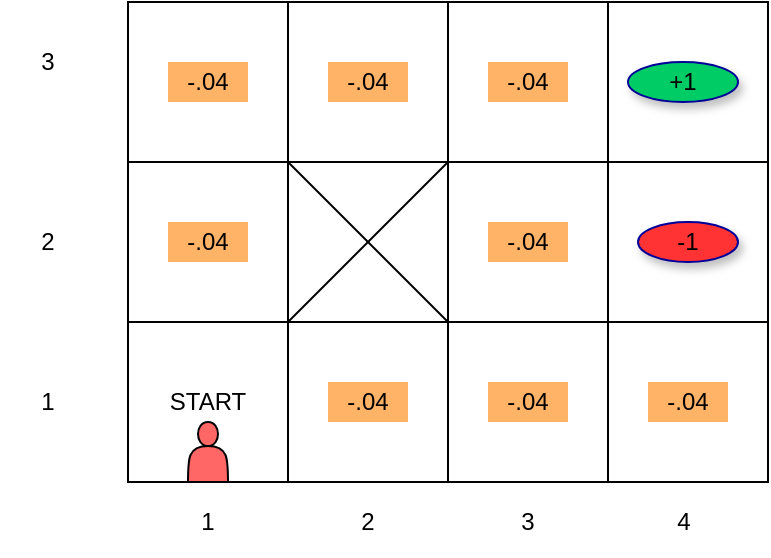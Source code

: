 <mxfile version="12.8.1" type="device"><diagram id="Zpx2hZGRedN-7M9drF_a" name="Page-1"><mxGraphModel dx="2046" dy="848" grid="1" gridSize="10" guides="1" tooltips="1" connect="1" arrows="1" fold="1" page="1" pageScale="1" pageWidth="850" pageHeight="1100" math="0" shadow="0"><root><mxCell id="0"/><mxCell id="1" parent="0"/><mxCell id="sHLdiJZ5vMlQr8QnRT6h-1" value="" style="whiteSpace=wrap;html=1;aspect=fixed;" vertex="1" parent="1"><mxGeometry x="200" y="280" width="80" height="80" as="geometry"/></mxCell><mxCell id="sHLdiJZ5vMlQr8QnRT6h-2" value="" style="whiteSpace=wrap;html=1;aspect=fixed;" vertex="1" parent="1"><mxGeometry x="280" y="280" width="80" height="80" as="geometry"/></mxCell><mxCell id="sHLdiJZ5vMlQr8QnRT6h-3" value="" style="whiteSpace=wrap;html=1;aspect=fixed;" vertex="1" parent="1"><mxGeometry x="360" y="280" width="80" height="80" as="geometry"/></mxCell><mxCell id="sHLdiJZ5vMlQr8QnRT6h-5" value="" style="whiteSpace=wrap;html=1;aspect=fixed;" vertex="1" parent="1"><mxGeometry x="440" y="280" width="80" height="80" as="geometry"/></mxCell><mxCell id="sHLdiJZ5vMlQr8QnRT6h-6" value="" style="whiteSpace=wrap;html=1;aspect=fixed;" vertex="1" parent="1"><mxGeometry x="200" y="360" width="80" height="80" as="geometry"/></mxCell><mxCell id="sHLdiJZ5vMlQr8QnRT6h-7" value="" style="whiteSpace=wrap;html=1;aspect=fixed;" vertex="1" parent="1"><mxGeometry x="280" y="360" width="80" height="80" as="geometry"/></mxCell><mxCell id="sHLdiJZ5vMlQr8QnRT6h-8" value="" style="whiteSpace=wrap;html=1;aspect=fixed;" vertex="1" parent="1"><mxGeometry x="360" y="360" width="80" height="80" as="geometry"/></mxCell><mxCell id="sHLdiJZ5vMlQr8QnRT6h-9" value="" style="whiteSpace=wrap;html=1;aspect=fixed;" vertex="1" parent="1"><mxGeometry x="440" y="360" width="80" height="80" as="geometry"/></mxCell><mxCell id="sHLdiJZ5vMlQr8QnRT6h-10" value="" style="whiteSpace=wrap;html=1;aspect=fixed;" vertex="1" parent="1"><mxGeometry x="200" y="440" width="80" height="80" as="geometry"/></mxCell><mxCell id="sHLdiJZ5vMlQr8QnRT6h-11" value="" style="whiteSpace=wrap;html=1;aspect=fixed;" vertex="1" parent="1"><mxGeometry x="280" y="440" width="80" height="80" as="geometry"/></mxCell><mxCell id="sHLdiJZ5vMlQr8QnRT6h-12" value="" style="whiteSpace=wrap;html=1;aspect=fixed;" vertex="1" parent="1"><mxGeometry x="360" y="440" width="80" height="80" as="geometry"/></mxCell><mxCell id="sHLdiJZ5vMlQr8QnRT6h-13" value="" style="whiteSpace=wrap;html=1;aspect=fixed;" vertex="1" parent="1"><mxGeometry x="440" y="440" width="80" height="80" as="geometry"/></mxCell><mxCell id="sHLdiJZ5vMlQr8QnRT6h-14" value="" style="endArrow=none;html=1;entryX=0;entryY=0;entryDx=0;entryDy=0;exitX=0;exitY=0;exitDx=0;exitDy=0;" edge="1" parent="1" source="sHLdiJZ5vMlQr8QnRT6h-12" target="sHLdiJZ5vMlQr8QnRT6h-7"><mxGeometry width="50" height="50" relative="1" as="geometry"><mxPoint x="400" y="490" as="sourcePoint"/><mxPoint x="450" y="440" as="targetPoint"/></mxGeometry></mxCell><mxCell id="sHLdiJZ5vMlQr8QnRT6h-15" value="" style="endArrow=none;html=1;entryX=0;entryY=0;entryDx=0;entryDy=0;exitX=0;exitY=0;exitDx=0;exitDy=0;" edge="1" parent="1" source="sHLdiJZ5vMlQr8QnRT6h-11" target="sHLdiJZ5vMlQr8QnRT6h-8"><mxGeometry width="50" height="50" relative="1" as="geometry"><mxPoint x="400" y="490" as="sourcePoint"/><mxPoint x="450" y="440" as="targetPoint"/></mxGeometry></mxCell><mxCell id="sHLdiJZ5vMlQr8QnRT6h-18" value="START" style="text;html=1;strokeColor=none;fillColor=none;align=center;verticalAlign=middle;whiteSpace=wrap;rounded=0;" vertex="1" parent="1"><mxGeometry x="220" y="470" width="40" height="20" as="geometry"/></mxCell><mxCell id="sHLdiJZ5vMlQr8QnRT6h-19" value="" style="shape=actor;whiteSpace=wrap;html=1;fillColor=#FF6666;" vertex="1" parent="1"><mxGeometry x="230" y="490" width="20" height="30" as="geometry"/></mxCell><mxCell id="sHLdiJZ5vMlQr8QnRT6h-20" value="-.04" style="text;html=1;strokeColor=none;fillColor=#FFB366;align=center;verticalAlign=middle;whiteSpace=wrap;rounded=0;" vertex="1" parent="1"><mxGeometry x="220" y="390" width="40" height="20" as="geometry"/></mxCell><mxCell id="sHLdiJZ5vMlQr8QnRT6h-21" value="-.04" style="text;html=1;strokeColor=none;fillColor=#FFB366;align=center;verticalAlign=middle;whiteSpace=wrap;rounded=0;" vertex="1" parent="1"><mxGeometry x="220" y="310" width="40" height="20" as="geometry"/></mxCell><mxCell id="sHLdiJZ5vMlQr8QnRT6h-22" value="-.04" style="text;html=1;strokeColor=none;fillColor=#FFB366;align=center;verticalAlign=middle;whiteSpace=wrap;rounded=0;" vertex="1" parent="1"><mxGeometry x="300" y="470" width="40" height="20" as="geometry"/></mxCell><mxCell id="sHLdiJZ5vMlQr8QnRT6h-24" value="-.04" style="text;html=1;strokeColor=none;fillColor=#FFB366;align=center;verticalAlign=middle;whiteSpace=wrap;rounded=0;" vertex="1" parent="1"><mxGeometry x="300" y="310" width="40" height="20" as="geometry"/></mxCell><mxCell id="sHLdiJZ5vMlQr8QnRT6h-25" value="-.04" style="text;html=1;strokeColor=none;fillColor=#FFB366;align=center;verticalAlign=middle;whiteSpace=wrap;rounded=0;" vertex="1" parent="1"><mxGeometry x="380" y="310" width="40" height="20" as="geometry"/></mxCell><mxCell id="sHLdiJZ5vMlQr8QnRT6h-26" value="-.04" style="text;html=1;strokeColor=none;fillColor=#FFB366;align=center;verticalAlign=middle;whiteSpace=wrap;rounded=0;" vertex="1" parent="1"><mxGeometry x="380" y="390" width="40" height="20" as="geometry"/></mxCell><mxCell id="sHLdiJZ5vMlQr8QnRT6h-27" value="-.04" style="text;html=1;strokeColor=none;fillColor=#FFB366;align=center;verticalAlign=middle;whiteSpace=wrap;rounded=0;" vertex="1" parent="1"><mxGeometry x="380" y="470" width="40" height="20" as="geometry"/></mxCell><mxCell id="sHLdiJZ5vMlQr8QnRT6h-28" value="-.04" style="text;html=1;strokeColor=none;fillColor=#FFB366;align=center;verticalAlign=middle;whiteSpace=wrap;rounded=0;" vertex="1" parent="1"><mxGeometry x="460" y="470" width="40" height="20" as="geometry"/></mxCell><mxCell id="sHLdiJZ5vMlQr8QnRT6h-29" value="-1" style="ellipse;whiteSpace=wrap;html=1;align=center;container=1;recursiveResize=0;treeFolding=1;treeMoving=1;shadow=1;strokeColor=#000099;fillColor=#FF3333;" vertex="1" parent="1"><mxGeometry x="455" y="390" width="50" height="20" as="geometry"/></mxCell><mxCell id="sHLdiJZ5vMlQr8QnRT6h-31" value="+1" style="ellipse;whiteSpace=wrap;html=1;align=center;container=1;recursiveResize=0;treeFolding=1;treeMoving=1;shadow=1;strokeColor=#000099;fillColor=#00CC66;" vertex="1" parent="1"><mxGeometry x="450" y="310" width="55" height="20" as="geometry"/></mxCell><mxCell id="sHLdiJZ5vMlQr8QnRT6h-39" value="1" style="text;html=1;strokeColor=none;fillColor=none;align=center;verticalAlign=middle;whiteSpace=wrap;rounded=0;shadow=1;" vertex="1" parent="1"><mxGeometry x="220" y="530" width="40" height="20" as="geometry"/></mxCell><mxCell id="sHLdiJZ5vMlQr8QnRT6h-40" value="2" style="text;html=1;strokeColor=none;fillColor=none;align=center;verticalAlign=middle;whiteSpace=wrap;rounded=0;shadow=1;" vertex="1" parent="1"><mxGeometry x="300" y="530" width="40" height="20" as="geometry"/></mxCell><mxCell id="sHLdiJZ5vMlQr8QnRT6h-41" value="3" style="text;html=1;strokeColor=none;fillColor=none;align=center;verticalAlign=middle;whiteSpace=wrap;rounded=0;shadow=1;" vertex="1" parent="1"><mxGeometry x="380" y="530" width="40" height="20" as="geometry"/></mxCell><mxCell id="sHLdiJZ5vMlQr8QnRT6h-42" value="4" style="text;html=1;strokeColor=none;fillColor=none;align=center;verticalAlign=middle;whiteSpace=wrap;rounded=0;shadow=1;" vertex="1" parent="1"><mxGeometry x="457.5" y="530" width="40" height="20" as="geometry"/></mxCell><mxCell id="sHLdiJZ5vMlQr8QnRT6h-43" value="1" style="text;html=1;strokeColor=none;fillColor=none;align=center;verticalAlign=middle;whiteSpace=wrap;rounded=0;shadow=1;" vertex="1" parent="1"><mxGeometry x="140" y="470" width="40" height="20" as="geometry"/></mxCell><mxCell id="sHLdiJZ5vMlQr8QnRT6h-44" value="2" style="text;html=1;strokeColor=none;fillColor=none;align=center;verticalAlign=middle;whiteSpace=wrap;rounded=0;shadow=1;" vertex="1" parent="1"><mxGeometry x="140" y="390" width="40" height="20" as="geometry"/></mxCell><mxCell id="sHLdiJZ5vMlQr8QnRT6h-45" value="3" style="text;html=1;strokeColor=none;fillColor=none;align=center;verticalAlign=middle;whiteSpace=wrap;rounded=0;shadow=1;" vertex="1" parent="1"><mxGeometry x="140" y="300" width="40" height="20" as="geometry"/></mxCell></root></mxGraphModel></diagram></mxfile>
